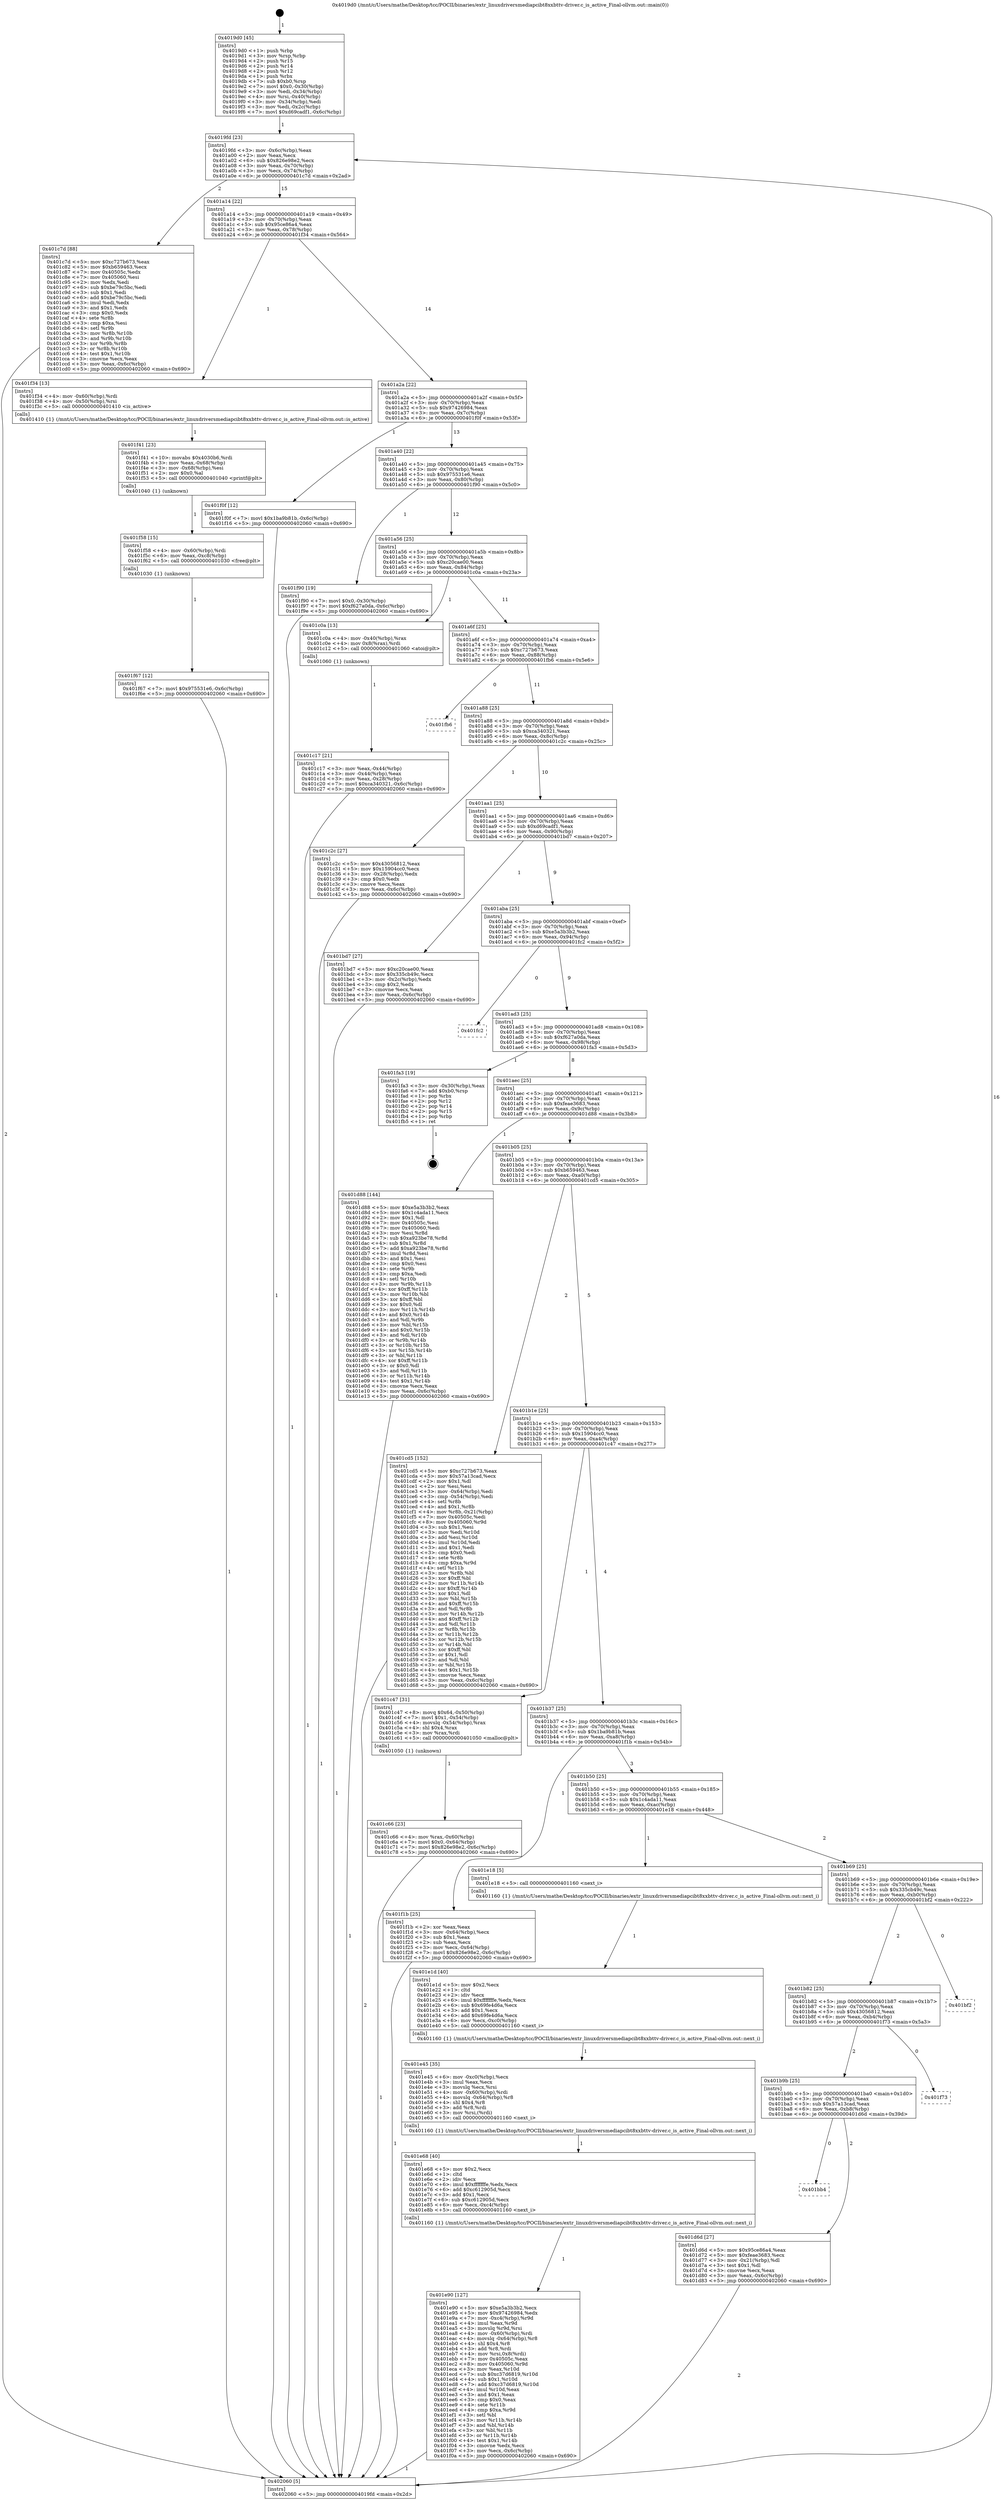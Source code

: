 digraph "0x4019d0" {
  label = "0x4019d0 (/mnt/c/Users/mathe/Desktop/tcc/POCII/binaries/extr_linuxdriversmediapcibt8xxbttv-driver.c_is_active_Final-ollvm.out::main(0))"
  labelloc = "t"
  node[shape=record]

  Entry [label="",width=0.3,height=0.3,shape=circle,fillcolor=black,style=filled]
  "0x4019fd" [label="{
     0x4019fd [23]\l
     | [instrs]\l
     &nbsp;&nbsp;0x4019fd \<+3\>: mov -0x6c(%rbp),%eax\l
     &nbsp;&nbsp;0x401a00 \<+2\>: mov %eax,%ecx\l
     &nbsp;&nbsp;0x401a02 \<+6\>: sub $0x826e98e2,%ecx\l
     &nbsp;&nbsp;0x401a08 \<+3\>: mov %eax,-0x70(%rbp)\l
     &nbsp;&nbsp;0x401a0b \<+3\>: mov %ecx,-0x74(%rbp)\l
     &nbsp;&nbsp;0x401a0e \<+6\>: je 0000000000401c7d \<main+0x2ad\>\l
  }"]
  "0x401c7d" [label="{
     0x401c7d [88]\l
     | [instrs]\l
     &nbsp;&nbsp;0x401c7d \<+5\>: mov $0xc727b673,%eax\l
     &nbsp;&nbsp;0x401c82 \<+5\>: mov $0xb659463,%ecx\l
     &nbsp;&nbsp;0x401c87 \<+7\>: mov 0x40505c,%edx\l
     &nbsp;&nbsp;0x401c8e \<+7\>: mov 0x405060,%esi\l
     &nbsp;&nbsp;0x401c95 \<+2\>: mov %edx,%edi\l
     &nbsp;&nbsp;0x401c97 \<+6\>: sub $0xbe79c5bc,%edi\l
     &nbsp;&nbsp;0x401c9d \<+3\>: sub $0x1,%edi\l
     &nbsp;&nbsp;0x401ca0 \<+6\>: add $0xbe79c5bc,%edi\l
     &nbsp;&nbsp;0x401ca6 \<+3\>: imul %edi,%edx\l
     &nbsp;&nbsp;0x401ca9 \<+3\>: and $0x1,%edx\l
     &nbsp;&nbsp;0x401cac \<+3\>: cmp $0x0,%edx\l
     &nbsp;&nbsp;0x401caf \<+4\>: sete %r8b\l
     &nbsp;&nbsp;0x401cb3 \<+3\>: cmp $0xa,%esi\l
     &nbsp;&nbsp;0x401cb6 \<+4\>: setl %r9b\l
     &nbsp;&nbsp;0x401cba \<+3\>: mov %r8b,%r10b\l
     &nbsp;&nbsp;0x401cbd \<+3\>: and %r9b,%r10b\l
     &nbsp;&nbsp;0x401cc0 \<+3\>: xor %r9b,%r8b\l
     &nbsp;&nbsp;0x401cc3 \<+3\>: or %r8b,%r10b\l
     &nbsp;&nbsp;0x401cc6 \<+4\>: test $0x1,%r10b\l
     &nbsp;&nbsp;0x401cca \<+3\>: cmovne %ecx,%eax\l
     &nbsp;&nbsp;0x401ccd \<+3\>: mov %eax,-0x6c(%rbp)\l
     &nbsp;&nbsp;0x401cd0 \<+5\>: jmp 0000000000402060 \<main+0x690\>\l
  }"]
  "0x401a14" [label="{
     0x401a14 [22]\l
     | [instrs]\l
     &nbsp;&nbsp;0x401a14 \<+5\>: jmp 0000000000401a19 \<main+0x49\>\l
     &nbsp;&nbsp;0x401a19 \<+3\>: mov -0x70(%rbp),%eax\l
     &nbsp;&nbsp;0x401a1c \<+5\>: sub $0x95ce86a4,%eax\l
     &nbsp;&nbsp;0x401a21 \<+3\>: mov %eax,-0x78(%rbp)\l
     &nbsp;&nbsp;0x401a24 \<+6\>: je 0000000000401f34 \<main+0x564\>\l
  }"]
  Exit [label="",width=0.3,height=0.3,shape=circle,fillcolor=black,style=filled,peripheries=2]
  "0x401f34" [label="{
     0x401f34 [13]\l
     | [instrs]\l
     &nbsp;&nbsp;0x401f34 \<+4\>: mov -0x60(%rbp),%rdi\l
     &nbsp;&nbsp;0x401f38 \<+4\>: mov -0x50(%rbp),%rsi\l
     &nbsp;&nbsp;0x401f3c \<+5\>: call 0000000000401410 \<is_active\>\l
     | [calls]\l
     &nbsp;&nbsp;0x401410 \{1\} (/mnt/c/Users/mathe/Desktop/tcc/POCII/binaries/extr_linuxdriversmediapcibt8xxbttv-driver.c_is_active_Final-ollvm.out::is_active)\l
  }"]
  "0x401a2a" [label="{
     0x401a2a [22]\l
     | [instrs]\l
     &nbsp;&nbsp;0x401a2a \<+5\>: jmp 0000000000401a2f \<main+0x5f\>\l
     &nbsp;&nbsp;0x401a2f \<+3\>: mov -0x70(%rbp),%eax\l
     &nbsp;&nbsp;0x401a32 \<+5\>: sub $0x97426984,%eax\l
     &nbsp;&nbsp;0x401a37 \<+3\>: mov %eax,-0x7c(%rbp)\l
     &nbsp;&nbsp;0x401a3a \<+6\>: je 0000000000401f0f \<main+0x53f\>\l
  }"]
  "0x401f67" [label="{
     0x401f67 [12]\l
     | [instrs]\l
     &nbsp;&nbsp;0x401f67 \<+7\>: movl $0x975531e6,-0x6c(%rbp)\l
     &nbsp;&nbsp;0x401f6e \<+5\>: jmp 0000000000402060 \<main+0x690\>\l
  }"]
  "0x401f0f" [label="{
     0x401f0f [12]\l
     | [instrs]\l
     &nbsp;&nbsp;0x401f0f \<+7\>: movl $0x1ba9b81b,-0x6c(%rbp)\l
     &nbsp;&nbsp;0x401f16 \<+5\>: jmp 0000000000402060 \<main+0x690\>\l
  }"]
  "0x401a40" [label="{
     0x401a40 [22]\l
     | [instrs]\l
     &nbsp;&nbsp;0x401a40 \<+5\>: jmp 0000000000401a45 \<main+0x75\>\l
     &nbsp;&nbsp;0x401a45 \<+3\>: mov -0x70(%rbp),%eax\l
     &nbsp;&nbsp;0x401a48 \<+5\>: sub $0x975531e6,%eax\l
     &nbsp;&nbsp;0x401a4d \<+3\>: mov %eax,-0x80(%rbp)\l
     &nbsp;&nbsp;0x401a50 \<+6\>: je 0000000000401f90 \<main+0x5c0\>\l
  }"]
  "0x401f58" [label="{
     0x401f58 [15]\l
     | [instrs]\l
     &nbsp;&nbsp;0x401f58 \<+4\>: mov -0x60(%rbp),%rdi\l
     &nbsp;&nbsp;0x401f5c \<+6\>: mov %eax,-0xc8(%rbp)\l
     &nbsp;&nbsp;0x401f62 \<+5\>: call 0000000000401030 \<free@plt\>\l
     | [calls]\l
     &nbsp;&nbsp;0x401030 \{1\} (unknown)\l
  }"]
  "0x401f90" [label="{
     0x401f90 [19]\l
     | [instrs]\l
     &nbsp;&nbsp;0x401f90 \<+7\>: movl $0x0,-0x30(%rbp)\l
     &nbsp;&nbsp;0x401f97 \<+7\>: movl $0xf627a0da,-0x6c(%rbp)\l
     &nbsp;&nbsp;0x401f9e \<+5\>: jmp 0000000000402060 \<main+0x690\>\l
  }"]
  "0x401a56" [label="{
     0x401a56 [25]\l
     | [instrs]\l
     &nbsp;&nbsp;0x401a56 \<+5\>: jmp 0000000000401a5b \<main+0x8b\>\l
     &nbsp;&nbsp;0x401a5b \<+3\>: mov -0x70(%rbp),%eax\l
     &nbsp;&nbsp;0x401a5e \<+5\>: sub $0xc20cae00,%eax\l
     &nbsp;&nbsp;0x401a63 \<+6\>: mov %eax,-0x84(%rbp)\l
     &nbsp;&nbsp;0x401a69 \<+6\>: je 0000000000401c0a \<main+0x23a\>\l
  }"]
  "0x401f41" [label="{
     0x401f41 [23]\l
     | [instrs]\l
     &nbsp;&nbsp;0x401f41 \<+10\>: movabs $0x4030b6,%rdi\l
     &nbsp;&nbsp;0x401f4b \<+3\>: mov %eax,-0x68(%rbp)\l
     &nbsp;&nbsp;0x401f4e \<+3\>: mov -0x68(%rbp),%esi\l
     &nbsp;&nbsp;0x401f51 \<+2\>: mov $0x0,%al\l
     &nbsp;&nbsp;0x401f53 \<+5\>: call 0000000000401040 \<printf@plt\>\l
     | [calls]\l
     &nbsp;&nbsp;0x401040 \{1\} (unknown)\l
  }"]
  "0x401c0a" [label="{
     0x401c0a [13]\l
     | [instrs]\l
     &nbsp;&nbsp;0x401c0a \<+4\>: mov -0x40(%rbp),%rax\l
     &nbsp;&nbsp;0x401c0e \<+4\>: mov 0x8(%rax),%rdi\l
     &nbsp;&nbsp;0x401c12 \<+5\>: call 0000000000401060 \<atoi@plt\>\l
     | [calls]\l
     &nbsp;&nbsp;0x401060 \{1\} (unknown)\l
  }"]
  "0x401a6f" [label="{
     0x401a6f [25]\l
     | [instrs]\l
     &nbsp;&nbsp;0x401a6f \<+5\>: jmp 0000000000401a74 \<main+0xa4\>\l
     &nbsp;&nbsp;0x401a74 \<+3\>: mov -0x70(%rbp),%eax\l
     &nbsp;&nbsp;0x401a77 \<+5\>: sub $0xc727b673,%eax\l
     &nbsp;&nbsp;0x401a7c \<+6\>: mov %eax,-0x88(%rbp)\l
     &nbsp;&nbsp;0x401a82 \<+6\>: je 0000000000401fb6 \<main+0x5e6\>\l
  }"]
  "0x401e90" [label="{
     0x401e90 [127]\l
     | [instrs]\l
     &nbsp;&nbsp;0x401e90 \<+5\>: mov $0xe5a3b3b2,%ecx\l
     &nbsp;&nbsp;0x401e95 \<+5\>: mov $0x97426984,%edx\l
     &nbsp;&nbsp;0x401e9a \<+7\>: mov -0xc4(%rbp),%r9d\l
     &nbsp;&nbsp;0x401ea1 \<+4\>: imul %eax,%r9d\l
     &nbsp;&nbsp;0x401ea5 \<+3\>: movslq %r9d,%rsi\l
     &nbsp;&nbsp;0x401ea8 \<+4\>: mov -0x60(%rbp),%rdi\l
     &nbsp;&nbsp;0x401eac \<+4\>: movslq -0x64(%rbp),%r8\l
     &nbsp;&nbsp;0x401eb0 \<+4\>: shl $0x4,%r8\l
     &nbsp;&nbsp;0x401eb4 \<+3\>: add %r8,%rdi\l
     &nbsp;&nbsp;0x401eb7 \<+4\>: mov %rsi,0x8(%rdi)\l
     &nbsp;&nbsp;0x401ebb \<+7\>: mov 0x40505c,%eax\l
     &nbsp;&nbsp;0x401ec2 \<+8\>: mov 0x405060,%r9d\l
     &nbsp;&nbsp;0x401eca \<+3\>: mov %eax,%r10d\l
     &nbsp;&nbsp;0x401ecd \<+7\>: sub $0xc37d6819,%r10d\l
     &nbsp;&nbsp;0x401ed4 \<+4\>: sub $0x1,%r10d\l
     &nbsp;&nbsp;0x401ed8 \<+7\>: add $0xc37d6819,%r10d\l
     &nbsp;&nbsp;0x401edf \<+4\>: imul %r10d,%eax\l
     &nbsp;&nbsp;0x401ee3 \<+3\>: and $0x1,%eax\l
     &nbsp;&nbsp;0x401ee6 \<+3\>: cmp $0x0,%eax\l
     &nbsp;&nbsp;0x401ee9 \<+4\>: sete %r11b\l
     &nbsp;&nbsp;0x401eed \<+4\>: cmp $0xa,%r9d\l
     &nbsp;&nbsp;0x401ef1 \<+3\>: setl %bl\l
     &nbsp;&nbsp;0x401ef4 \<+3\>: mov %r11b,%r14b\l
     &nbsp;&nbsp;0x401ef7 \<+3\>: and %bl,%r14b\l
     &nbsp;&nbsp;0x401efa \<+3\>: xor %bl,%r11b\l
     &nbsp;&nbsp;0x401efd \<+3\>: or %r11b,%r14b\l
     &nbsp;&nbsp;0x401f00 \<+4\>: test $0x1,%r14b\l
     &nbsp;&nbsp;0x401f04 \<+3\>: cmovne %edx,%ecx\l
     &nbsp;&nbsp;0x401f07 \<+3\>: mov %ecx,-0x6c(%rbp)\l
     &nbsp;&nbsp;0x401f0a \<+5\>: jmp 0000000000402060 \<main+0x690\>\l
  }"]
  "0x401fb6" [label="{
     0x401fb6\l
  }", style=dashed]
  "0x401a88" [label="{
     0x401a88 [25]\l
     | [instrs]\l
     &nbsp;&nbsp;0x401a88 \<+5\>: jmp 0000000000401a8d \<main+0xbd\>\l
     &nbsp;&nbsp;0x401a8d \<+3\>: mov -0x70(%rbp),%eax\l
     &nbsp;&nbsp;0x401a90 \<+5\>: sub $0xca340321,%eax\l
     &nbsp;&nbsp;0x401a95 \<+6\>: mov %eax,-0x8c(%rbp)\l
     &nbsp;&nbsp;0x401a9b \<+6\>: je 0000000000401c2c \<main+0x25c\>\l
  }"]
  "0x401e68" [label="{
     0x401e68 [40]\l
     | [instrs]\l
     &nbsp;&nbsp;0x401e68 \<+5\>: mov $0x2,%ecx\l
     &nbsp;&nbsp;0x401e6d \<+1\>: cltd\l
     &nbsp;&nbsp;0x401e6e \<+2\>: idiv %ecx\l
     &nbsp;&nbsp;0x401e70 \<+6\>: imul $0xfffffffe,%edx,%ecx\l
     &nbsp;&nbsp;0x401e76 \<+6\>: add $0xc612905d,%ecx\l
     &nbsp;&nbsp;0x401e7c \<+3\>: add $0x1,%ecx\l
     &nbsp;&nbsp;0x401e7f \<+6\>: sub $0xc612905d,%ecx\l
     &nbsp;&nbsp;0x401e85 \<+6\>: mov %ecx,-0xc4(%rbp)\l
     &nbsp;&nbsp;0x401e8b \<+5\>: call 0000000000401160 \<next_i\>\l
     | [calls]\l
     &nbsp;&nbsp;0x401160 \{1\} (/mnt/c/Users/mathe/Desktop/tcc/POCII/binaries/extr_linuxdriversmediapcibt8xxbttv-driver.c_is_active_Final-ollvm.out::next_i)\l
  }"]
  "0x401c2c" [label="{
     0x401c2c [27]\l
     | [instrs]\l
     &nbsp;&nbsp;0x401c2c \<+5\>: mov $0x43056812,%eax\l
     &nbsp;&nbsp;0x401c31 \<+5\>: mov $0x15904cc0,%ecx\l
     &nbsp;&nbsp;0x401c36 \<+3\>: mov -0x28(%rbp),%edx\l
     &nbsp;&nbsp;0x401c39 \<+3\>: cmp $0x0,%edx\l
     &nbsp;&nbsp;0x401c3c \<+3\>: cmove %ecx,%eax\l
     &nbsp;&nbsp;0x401c3f \<+3\>: mov %eax,-0x6c(%rbp)\l
     &nbsp;&nbsp;0x401c42 \<+5\>: jmp 0000000000402060 \<main+0x690\>\l
  }"]
  "0x401aa1" [label="{
     0x401aa1 [25]\l
     | [instrs]\l
     &nbsp;&nbsp;0x401aa1 \<+5\>: jmp 0000000000401aa6 \<main+0xd6\>\l
     &nbsp;&nbsp;0x401aa6 \<+3\>: mov -0x70(%rbp),%eax\l
     &nbsp;&nbsp;0x401aa9 \<+5\>: sub $0xd69cadf1,%eax\l
     &nbsp;&nbsp;0x401aae \<+6\>: mov %eax,-0x90(%rbp)\l
     &nbsp;&nbsp;0x401ab4 \<+6\>: je 0000000000401bd7 \<main+0x207\>\l
  }"]
  "0x401e45" [label="{
     0x401e45 [35]\l
     | [instrs]\l
     &nbsp;&nbsp;0x401e45 \<+6\>: mov -0xc0(%rbp),%ecx\l
     &nbsp;&nbsp;0x401e4b \<+3\>: imul %eax,%ecx\l
     &nbsp;&nbsp;0x401e4e \<+3\>: movslq %ecx,%rsi\l
     &nbsp;&nbsp;0x401e51 \<+4\>: mov -0x60(%rbp),%rdi\l
     &nbsp;&nbsp;0x401e55 \<+4\>: movslq -0x64(%rbp),%r8\l
     &nbsp;&nbsp;0x401e59 \<+4\>: shl $0x4,%r8\l
     &nbsp;&nbsp;0x401e5d \<+3\>: add %r8,%rdi\l
     &nbsp;&nbsp;0x401e60 \<+3\>: mov %rsi,(%rdi)\l
     &nbsp;&nbsp;0x401e63 \<+5\>: call 0000000000401160 \<next_i\>\l
     | [calls]\l
     &nbsp;&nbsp;0x401160 \{1\} (/mnt/c/Users/mathe/Desktop/tcc/POCII/binaries/extr_linuxdriversmediapcibt8xxbttv-driver.c_is_active_Final-ollvm.out::next_i)\l
  }"]
  "0x401bd7" [label="{
     0x401bd7 [27]\l
     | [instrs]\l
     &nbsp;&nbsp;0x401bd7 \<+5\>: mov $0xc20cae00,%eax\l
     &nbsp;&nbsp;0x401bdc \<+5\>: mov $0x335cb49c,%ecx\l
     &nbsp;&nbsp;0x401be1 \<+3\>: mov -0x2c(%rbp),%edx\l
     &nbsp;&nbsp;0x401be4 \<+3\>: cmp $0x2,%edx\l
     &nbsp;&nbsp;0x401be7 \<+3\>: cmovne %ecx,%eax\l
     &nbsp;&nbsp;0x401bea \<+3\>: mov %eax,-0x6c(%rbp)\l
     &nbsp;&nbsp;0x401bed \<+5\>: jmp 0000000000402060 \<main+0x690\>\l
  }"]
  "0x401aba" [label="{
     0x401aba [25]\l
     | [instrs]\l
     &nbsp;&nbsp;0x401aba \<+5\>: jmp 0000000000401abf \<main+0xef\>\l
     &nbsp;&nbsp;0x401abf \<+3\>: mov -0x70(%rbp),%eax\l
     &nbsp;&nbsp;0x401ac2 \<+5\>: sub $0xe5a3b3b2,%eax\l
     &nbsp;&nbsp;0x401ac7 \<+6\>: mov %eax,-0x94(%rbp)\l
     &nbsp;&nbsp;0x401acd \<+6\>: je 0000000000401fc2 \<main+0x5f2\>\l
  }"]
  "0x402060" [label="{
     0x402060 [5]\l
     | [instrs]\l
     &nbsp;&nbsp;0x402060 \<+5\>: jmp 00000000004019fd \<main+0x2d\>\l
  }"]
  "0x4019d0" [label="{
     0x4019d0 [45]\l
     | [instrs]\l
     &nbsp;&nbsp;0x4019d0 \<+1\>: push %rbp\l
     &nbsp;&nbsp;0x4019d1 \<+3\>: mov %rsp,%rbp\l
     &nbsp;&nbsp;0x4019d4 \<+2\>: push %r15\l
     &nbsp;&nbsp;0x4019d6 \<+2\>: push %r14\l
     &nbsp;&nbsp;0x4019d8 \<+2\>: push %r12\l
     &nbsp;&nbsp;0x4019da \<+1\>: push %rbx\l
     &nbsp;&nbsp;0x4019db \<+7\>: sub $0xb0,%rsp\l
     &nbsp;&nbsp;0x4019e2 \<+7\>: movl $0x0,-0x30(%rbp)\l
     &nbsp;&nbsp;0x4019e9 \<+3\>: mov %edi,-0x34(%rbp)\l
     &nbsp;&nbsp;0x4019ec \<+4\>: mov %rsi,-0x40(%rbp)\l
     &nbsp;&nbsp;0x4019f0 \<+3\>: mov -0x34(%rbp),%edi\l
     &nbsp;&nbsp;0x4019f3 \<+3\>: mov %edi,-0x2c(%rbp)\l
     &nbsp;&nbsp;0x4019f6 \<+7\>: movl $0xd69cadf1,-0x6c(%rbp)\l
  }"]
  "0x401c17" [label="{
     0x401c17 [21]\l
     | [instrs]\l
     &nbsp;&nbsp;0x401c17 \<+3\>: mov %eax,-0x44(%rbp)\l
     &nbsp;&nbsp;0x401c1a \<+3\>: mov -0x44(%rbp),%eax\l
     &nbsp;&nbsp;0x401c1d \<+3\>: mov %eax,-0x28(%rbp)\l
     &nbsp;&nbsp;0x401c20 \<+7\>: movl $0xca340321,-0x6c(%rbp)\l
     &nbsp;&nbsp;0x401c27 \<+5\>: jmp 0000000000402060 \<main+0x690\>\l
  }"]
  "0x401e1d" [label="{
     0x401e1d [40]\l
     | [instrs]\l
     &nbsp;&nbsp;0x401e1d \<+5\>: mov $0x2,%ecx\l
     &nbsp;&nbsp;0x401e22 \<+1\>: cltd\l
     &nbsp;&nbsp;0x401e23 \<+2\>: idiv %ecx\l
     &nbsp;&nbsp;0x401e25 \<+6\>: imul $0xfffffffe,%edx,%ecx\l
     &nbsp;&nbsp;0x401e2b \<+6\>: sub $0x69fe4d6a,%ecx\l
     &nbsp;&nbsp;0x401e31 \<+3\>: add $0x1,%ecx\l
     &nbsp;&nbsp;0x401e34 \<+6\>: add $0x69fe4d6a,%ecx\l
     &nbsp;&nbsp;0x401e3a \<+6\>: mov %ecx,-0xc0(%rbp)\l
     &nbsp;&nbsp;0x401e40 \<+5\>: call 0000000000401160 \<next_i\>\l
     | [calls]\l
     &nbsp;&nbsp;0x401160 \{1\} (/mnt/c/Users/mathe/Desktop/tcc/POCII/binaries/extr_linuxdriversmediapcibt8xxbttv-driver.c_is_active_Final-ollvm.out::next_i)\l
  }"]
  "0x401fc2" [label="{
     0x401fc2\l
  }", style=dashed]
  "0x401ad3" [label="{
     0x401ad3 [25]\l
     | [instrs]\l
     &nbsp;&nbsp;0x401ad3 \<+5\>: jmp 0000000000401ad8 \<main+0x108\>\l
     &nbsp;&nbsp;0x401ad8 \<+3\>: mov -0x70(%rbp),%eax\l
     &nbsp;&nbsp;0x401adb \<+5\>: sub $0xf627a0da,%eax\l
     &nbsp;&nbsp;0x401ae0 \<+6\>: mov %eax,-0x98(%rbp)\l
     &nbsp;&nbsp;0x401ae6 \<+6\>: je 0000000000401fa3 \<main+0x5d3\>\l
  }"]
  "0x401bb4" [label="{
     0x401bb4\l
  }", style=dashed]
  "0x401fa3" [label="{
     0x401fa3 [19]\l
     | [instrs]\l
     &nbsp;&nbsp;0x401fa3 \<+3\>: mov -0x30(%rbp),%eax\l
     &nbsp;&nbsp;0x401fa6 \<+7\>: add $0xb0,%rsp\l
     &nbsp;&nbsp;0x401fad \<+1\>: pop %rbx\l
     &nbsp;&nbsp;0x401fae \<+2\>: pop %r12\l
     &nbsp;&nbsp;0x401fb0 \<+2\>: pop %r14\l
     &nbsp;&nbsp;0x401fb2 \<+2\>: pop %r15\l
     &nbsp;&nbsp;0x401fb4 \<+1\>: pop %rbp\l
     &nbsp;&nbsp;0x401fb5 \<+1\>: ret\l
  }"]
  "0x401aec" [label="{
     0x401aec [25]\l
     | [instrs]\l
     &nbsp;&nbsp;0x401aec \<+5\>: jmp 0000000000401af1 \<main+0x121\>\l
     &nbsp;&nbsp;0x401af1 \<+3\>: mov -0x70(%rbp),%eax\l
     &nbsp;&nbsp;0x401af4 \<+5\>: sub $0xfeae3683,%eax\l
     &nbsp;&nbsp;0x401af9 \<+6\>: mov %eax,-0x9c(%rbp)\l
     &nbsp;&nbsp;0x401aff \<+6\>: je 0000000000401d88 \<main+0x3b8\>\l
  }"]
  "0x401d6d" [label="{
     0x401d6d [27]\l
     | [instrs]\l
     &nbsp;&nbsp;0x401d6d \<+5\>: mov $0x95ce86a4,%eax\l
     &nbsp;&nbsp;0x401d72 \<+5\>: mov $0xfeae3683,%ecx\l
     &nbsp;&nbsp;0x401d77 \<+3\>: mov -0x21(%rbp),%dl\l
     &nbsp;&nbsp;0x401d7a \<+3\>: test $0x1,%dl\l
     &nbsp;&nbsp;0x401d7d \<+3\>: cmovne %ecx,%eax\l
     &nbsp;&nbsp;0x401d80 \<+3\>: mov %eax,-0x6c(%rbp)\l
     &nbsp;&nbsp;0x401d83 \<+5\>: jmp 0000000000402060 \<main+0x690\>\l
  }"]
  "0x401d88" [label="{
     0x401d88 [144]\l
     | [instrs]\l
     &nbsp;&nbsp;0x401d88 \<+5\>: mov $0xe5a3b3b2,%eax\l
     &nbsp;&nbsp;0x401d8d \<+5\>: mov $0x1c4ada11,%ecx\l
     &nbsp;&nbsp;0x401d92 \<+2\>: mov $0x1,%dl\l
     &nbsp;&nbsp;0x401d94 \<+7\>: mov 0x40505c,%esi\l
     &nbsp;&nbsp;0x401d9b \<+7\>: mov 0x405060,%edi\l
     &nbsp;&nbsp;0x401da2 \<+3\>: mov %esi,%r8d\l
     &nbsp;&nbsp;0x401da5 \<+7\>: sub $0xa923be78,%r8d\l
     &nbsp;&nbsp;0x401dac \<+4\>: sub $0x1,%r8d\l
     &nbsp;&nbsp;0x401db0 \<+7\>: add $0xa923be78,%r8d\l
     &nbsp;&nbsp;0x401db7 \<+4\>: imul %r8d,%esi\l
     &nbsp;&nbsp;0x401dbb \<+3\>: and $0x1,%esi\l
     &nbsp;&nbsp;0x401dbe \<+3\>: cmp $0x0,%esi\l
     &nbsp;&nbsp;0x401dc1 \<+4\>: sete %r9b\l
     &nbsp;&nbsp;0x401dc5 \<+3\>: cmp $0xa,%edi\l
     &nbsp;&nbsp;0x401dc8 \<+4\>: setl %r10b\l
     &nbsp;&nbsp;0x401dcc \<+3\>: mov %r9b,%r11b\l
     &nbsp;&nbsp;0x401dcf \<+4\>: xor $0xff,%r11b\l
     &nbsp;&nbsp;0x401dd3 \<+3\>: mov %r10b,%bl\l
     &nbsp;&nbsp;0x401dd6 \<+3\>: xor $0xff,%bl\l
     &nbsp;&nbsp;0x401dd9 \<+3\>: xor $0x0,%dl\l
     &nbsp;&nbsp;0x401ddc \<+3\>: mov %r11b,%r14b\l
     &nbsp;&nbsp;0x401ddf \<+4\>: and $0x0,%r14b\l
     &nbsp;&nbsp;0x401de3 \<+3\>: and %dl,%r9b\l
     &nbsp;&nbsp;0x401de6 \<+3\>: mov %bl,%r15b\l
     &nbsp;&nbsp;0x401de9 \<+4\>: and $0x0,%r15b\l
     &nbsp;&nbsp;0x401ded \<+3\>: and %dl,%r10b\l
     &nbsp;&nbsp;0x401df0 \<+3\>: or %r9b,%r14b\l
     &nbsp;&nbsp;0x401df3 \<+3\>: or %r10b,%r15b\l
     &nbsp;&nbsp;0x401df6 \<+3\>: xor %r15b,%r14b\l
     &nbsp;&nbsp;0x401df9 \<+3\>: or %bl,%r11b\l
     &nbsp;&nbsp;0x401dfc \<+4\>: xor $0xff,%r11b\l
     &nbsp;&nbsp;0x401e00 \<+3\>: or $0x0,%dl\l
     &nbsp;&nbsp;0x401e03 \<+3\>: and %dl,%r11b\l
     &nbsp;&nbsp;0x401e06 \<+3\>: or %r11b,%r14b\l
     &nbsp;&nbsp;0x401e09 \<+4\>: test $0x1,%r14b\l
     &nbsp;&nbsp;0x401e0d \<+3\>: cmovne %ecx,%eax\l
     &nbsp;&nbsp;0x401e10 \<+3\>: mov %eax,-0x6c(%rbp)\l
     &nbsp;&nbsp;0x401e13 \<+5\>: jmp 0000000000402060 \<main+0x690\>\l
  }"]
  "0x401b05" [label="{
     0x401b05 [25]\l
     | [instrs]\l
     &nbsp;&nbsp;0x401b05 \<+5\>: jmp 0000000000401b0a \<main+0x13a\>\l
     &nbsp;&nbsp;0x401b0a \<+3\>: mov -0x70(%rbp),%eax\l
     &nbsp;&nbsp;0x401b0d \<+5\>: sub $0xb659463,%eax\l
     &nbsp;&nbsp;0x401b12 \<+6\>: mov %eax,-0xa0(%rbp)\l
     &nbsp;&nbsp;0x401b18 \<+6\>: je 0000000000401cd5 \<main+0x305\>\l
  }"]
  "0x401b9b" [label="{
     0x401b9b [25]\l
     | [instrs]\l
     &nbsp;&nbsp;0x401b9b \<+5\>: jmp 0000000000401ba0 \<main+0x1d0\>\l
     &nbsp;&nbsp;0x401ba0 \<+3\>: mov -0x70(%rbp),%eax\l
     &nbsp;&nbsp;0x401ba3 \<+5\>: sub $0x57a13cad,%eax\l
     &nbsp;&nbsp;0x401ba8 \<+6\>: mov %eax,-0xb8(%rbp)\l
     &nbsp;&nbsp;0x401bae \<+6\>: je 0000000000401d6d \<main+0x39d\>\l
  }"]
  "0x401cd5" [label="{
     0x401cd5 [152]\l
     | [instrs]\l
     &nbsp;&nbsp;0x401cd5 \<+5\>: mov $0xc727b673,%eax\l
     &nbsp;&nbsp;0x401cda \<+5\>: mov $0x57a13cad,%ecx\l
     &nbsp;&nbsp;0x401cdf \<+2\>: mov $0x1,%dl\l
     &nbsp;&nbsp;0x401ce1 \<+2\>: xor %esi,%esi\l
     &nbsp;&nbsp;0x401ce3 \<+3\>: mov -0x64(%rbp),%edi\l
     &nbsp;&nbsp;0x401ce6 \<+3\>: cmp -0x54(%rbp),%edi\l
     &nbsp;&nbsp;0x401ce9 \<+4\>: setl %r8b\l
     &nbsp;&nbsp;0x401ced \<+4\>: and $0x1,%r8b\l
     &nbsp;&nbsp;0x401cf1 \<+4\>: mov %r8b,-0x21(%rbp)\l
     &nbsp;&nbsp;0x401cf5 \<+7\>: mov 0x40505c,%edi\l
     &nbsp;&nbsp;0x401cfc \<+8\>: mov 0x405060,%r9d\l
     &nbsp;&nbsp;0x401d04 \<+3\>: sub $0x1,%esi\l
     &nbsp;&nbsp;0x401d07 \<+3\>: mov %edi,%r10d\l
     &nbsp;&nbsp;0x401d0a \<+3\>: add %esi,%r10d\l
     &nbsp;&nbsp;0x401d0d \<+4\>: imul %r10d,%edi\l
     &nbsp;&nbsp;0x401d11 \<+3\>: and $0x1,%edi\l
     &nbsp;&nbsp;0x401d14 \<+3\>: cmp $0x0,%edi\l
     &nbsp;&nbsp;0x401d17 \<+4\>: sete %r8b\l
     &nbsp;&nbsp;0x401d1b \<+4\>: cmp $0xa,%r9d\l
     &nbsp;&nbsp;0x401d1f \<+4\>: setl %r11b\l
     &nbsp;&nbsp;0x401d23 \<+3\>: mov %r8b,%bl\l
     &nbsp;&nbsp;0x401d26 \<+3\>: xor $0xff,%bl\l
     &nbsp;&nbsp;0x401d29 \<+3\>: mov %r11b,%r14b\l
     &nbsp;&nbsp;0x401d2c \<+4\>: xor $0xff,%r14b\l
     &nbsp;&nbsp;0x401d30 \<+3\>: xor $0x1,%dl\l
     &nbsp;&nbsp;0x401d33 \<+3\>: mov %bl,%r15b\l
     &nbsp;&nbsp;0x401d36 \<+4\>: and $0xff,%r15b\l
     &nbsp;&nbsp;0x401d3a \<+3\>: and %dl,%r8b\l
     &nbsp;&nbsp;0x401d3d \<+3\>: mov %r14b,%r12b\l
     &nbsp;&nbsp;0x401d40 \<+4\>: and $0xff,%r12b\l
     &nbsp;&nbsp;0x401d44 \<+3\>: and %dl,%r11b\l
     &nbsp;&nbsp;0x401d47 \<+3\>: or %r8b,%r15b\l
     &nbsp;&nbsp;0x401d4a \<+3\>: or %r11b,%r12b\l
     &nbsp;&nbsp;0x401d4d \<+3\>: xor %r12b,%r15b\l
     &nbsp;&nbsp;0x401d50 \<+3\>: or %r14b,%bl\l
     &nbsp;&nbsp;0x401d53 \<+3\>: xor $0xff,%bl\l
     &nbsp;&nbsp;0x401d56 \<+3\>: or $0x1,%dl\l
     &nbsp;&nbsp;0x401d59 \<+2\>: and %dl,%bl\l
     &nbsp;&nbsp;0x401d5b \<+3\>: or %bl,%r15b\l
     &nbsp;&nbsp;0x401d5e \<+4\>: test $0x1,%r15b\l
     &nbsp;&nbsp;0x401d62 \<+3\>: cmovne %ecx,%eax\l
     &nbsp;&nbsp;0x401d65 \<+3\>: mov %eax,-0x6c(%rbp)\l
     &nbsp;&nbsp;0x401d68 \<+5\>: jmp 0000000000402060 \<main+0x690\>\l
  }"]
  "0x401b1e" [label="{
     0x401b1e [25]\l
     | [instrs]\l
     &nbsp;&nbsp;0x401b1e \<+5\>: jmp 0000000000401b23 \<main+0x153\>\l
     &nbsp;&nbsp;0x401b23 \<+3\>: mov -0x70(%rbp),%eax\l
     &nbsp;&nbsp;0x401b26 \<+5\>: sub $0x15904cc0,%eax\l
     &nbsp;&nbsp;0x401b2b \<+6\>: mov %eax,-0xa4(%rbp)\l
     &nbsp;&nbsp;0x401b31 \<+6\>: je 0000000000401c47 \<main+0x277\>\l
  }"]
  "0x401f73" [label="{
     0x401f73\l
  }", style=dashed]
  "0x401c47" [label="{
     0x401c47 [31]\l
     | [instrs]\l
     &nbsp;&nbsp;0x401c47 \<+8\>: movq $0x64,-0x50(%rbp)\l
     &nbsp;&nbsp;0x401c4f \<+7\>: movl $0x1,-0x54(%rbp)\l
     &nbsp;&nbsp;0x401c56 \<+4\>: movslq -0x54(%rbp),%rax\l
     &nbsp;&nbsp;0x401c5a \<+4\>: shl $0x4,%rax\l
     &nbsp;&nbsp;0x401c5e \<+3\>: mov %rax,%rdi\l
     &nbsp;&nbsp;0x401c61 \<+5\>: call 0000000000401050 \<malloc@plt\>\l
     | [calls]\l
     &nbsp;&nbsp;0x401050 \{1\} (unknown)\l
  }"]
  "0x401b37" [label="{
     0x401b37 [25]\l
     | [instrs]\l
     &nbsp;&nbsp;0x401b37 \<+5\>: jmp 0000000000401b3c \<main+0x16c\>\l
     &nbsp;&nbsp;0x401b3c \<+3\>: mov -0x70(%rbp),%eax\l
     &nbsp;&nbsp;0x401b3f \<+5\>: sub $0x1ba9b81b,%eax\l
     &nbsp;&nbsp;0x401b44 \<+6\>: mov %eax,-0xa8(%rbp)\l
     &nbsp;&nbsp;0x401b4a \<+6\>: je 0000000000401f1b \<main+0x54b\>\l
  }"]
  "0x401c66" [label="{
     0x401c66 [23]\l
     | [instrs]\l
     &nbsp;&nbsp;0x401c66 \<+4\>: mov %rax,-0x60(%rbp)\l
     &nbsp;&nbsp;0x401c6a \<+7\>: movl $0x0,-0x64(%rbp)\l
     &nbsp;&nbsp;0x401c71 \<+7\>: movl $0x826e98e2,-0x6c(%rbp)\l
     &nbsp;&nbsp;0x401c78 \<+5\>: jmp 0000000000402060 \<main+0x690\>\l
  }"]
  "0x401b82" [label="{
     0x401b82 [25]\l
     | [instrs]\l
     &nbsp;&nbsp;0x401b82 \<+5\>: jmp 0000000000401b87 \<main+0x1b7\>\l
     &nbsp;&nbsp;0x401b87 \<+3\>: mov -0x70(%rbp),%eax\l
     &nbsp;&nbsp;0x401b8a \<+5\>: sub $0x43056812,%eax\l
     &nbsp;&nbsp;0x401b8f \<+6\>: mov %eax,-0xb4(%rbp)\l
     &nbsp;&nbsp;0x401b95 \<+6\>: je 0000000000401f73 \<main+0x5a3\>\l
  }"]
  "0x401f1b" [label="{
     0x401f1b [25]\l
     | [instrs]\l
     &nbsp;&nbsp;0x401f1b \<+2\>: xor %eax,%eax\l
     &nbsp;&nbsp;0x401f1d \<+3\>: mov -0x64(%rbp),%ecx\l
     &nbsp;&nbsp;0x401f20 \<+3\>: sub $0x1,%eax\l
     &nbsp;&nbsp;0x401f23 \<+2\>: sub %eax,%ecx\l
     &nbsp;&nbsp;0x401f25 \<+3\>: mov %ecx,-0x64(%rbp)\l
     &nbsp;&nbsp;0x401f28 \<+7\>: movl $0x826e98e2,-0x6c(%rbp)\l
     &nbsp;&nbsp;0x401f2f \<+5\>: jmp 0000000000402060 \<main+0x690\>\l
  }"]
  "0x401b50" [label="{
     0x401b50 [25]\l
     | [instrs]\l
     &nbsp;&nbsp;0x401b50 \<+5\>: jmp 0000000000401b55 \<main+0x185\>\l
     &nbsp;&nbsp;0x401b55 \<+3\>: mov -0x70(%rbp),%eax\l
     &nbsp;&nbsp;0x401b58 \<+5\>: sub $0x1c4ada11,%eax\l
     &nbsp;&nbsp;0x401b5d \<+6\>: mov %eax,-0xac(%rbp)\l
     &nbsp;&nbsp;0x401b63 \<+6\>: je 0000000000401e18 \<main+0x448\>\l
  }"]
  "0x401bf2" [label="{
     0x401bf2\l
  }", style=dashed]
  "0x401e18" [label="{
     0x401e18 [5]\l
     | [instrs]\l
     &nbsp;&nbsp;0x401e18 \<+5\>: call 0000000000401160 \<next_i\>\l
     | [calls]\l
     &nbsp;&nbsp;0x401160 \{1\} (/mnt/c/Users/mathe/Desktop/tcc/POCII/binaries/extr_linuxdriversmediapcibt8xxbttv-driver.c_is_active_Final-ollvm.out::next_i)\l
  }"]
  "0x401b69" [label="{
     0x401b69 [25]\l
     | [instrs]\l
     &nbsp;&nbsp;0x401b69 \<+5\>: jmp 0000000000401b6e \<main+0x19e\>\l
     &nbsp;&nbsp;0x401b6e \<+3\>: mov -0x70(%rbp),%eax\l
     &nbsp;&nbsp;0x401b71 \<+5\>: sub $0x335cb49c,%eax\l
     &nbsp;&nbsp;0x401b76 \<+6\>: mov %eax,-0xb0(%rbp)\l
     &nbsp;&nbsp;0x401b7c \<+6\>: je 0000000000401bf2 \<main+0x222\>\l
  }"]
  Entry -> "0x4019d0" [label=" 1"]
  "0x4019fd" -> "0x401c7d" [label=" 2"]
  "0x4019fd" -> "0x401a14" [label=" 15"]
  "0x401fa3" -> Exit [label=" 1"]
  "0x401a14" -> "0x401f34" [label=" 1"]
  "0x401a14" -> "0x401a2a" [label=" 14"]
  "0x401f90" -> "0x402060" [label=" 1"]
  "0x401a2a" -> "0x401f0f" [label=" 1"]
  "0x401a2a" -> "0x401a40" [label=" 13"]
  "0x401f67" -> "0x402060" [label=" 1"]
  "0x401a40" -> "0x401f90" [label=" 1"]
  "0x401a40" -> "0x401a56" [label=" 12"]
  "0x401f58" -> "0x401f67" [label=" 1"]
  "0x401a56" -> "0x401c0a" [label=" 1"]
  "0x401a56" -> "0x401a6f" [label=" 11"]
  "0x401f41" -> "0x401f58" [label=" 1"]
  "0x401a6f" -> "0x401fb6" [label=" 0"]
  "0x401a6f" -> "0x401a88" [label=" 11"]
  "0x401f34" -> "0x401f41" [label=" 1"]
  "0x401a88" -> "0x401c2c" [label=" 1"]
  "0x401a88" -> "0x401aa1" [label=" 10"]
  "0x401f1b" -> "0x402060" [label=" 1"]
  "0x401aa1" -> "0x401bd7" [label=" 1"]
  "0x401aa1" -> "0x401aba" [label=" 9"]
  "0x401bd7" -> "0x402060" [label=" 1"]
  "0x4019d0" -> "0x4019fd" [label=" 1"]
  "0x402060" -> "0x4019fd" [label=" 16"]
  "0x401c0a" -> "0x401c17" [label=" 1"]
  "0x401c17" -> "0x402060" [label=" 1"]
  "0x401c2c" -> "0x402060" [label=" 1"]
  "0x401f0f" -> "0x402060" [label=" 1"]
  "0x401aba" -> "0x401fc2" [label=" 0"]
  "0x401aba" -> "0x401ad3" [label=" 9"]
  "0x401e90" -> "0x402060" [label=" 1"]
  "0x401ad3" -> "0x401fa3" [label=" 1"]
  "0x401ad3" -> "0x401aec" [label=" 8"]
  "0x401e68" -> "0x401e90" [label=" 1"]
  "0x401aec" -> "0x401d88" [label=" 1"]
  "0x401aec" -> "0x401b05" [label=" 7"]
  "0x401e45" -> "0x401e68" [label=" 1"]
  "0x401b05" -> "0x401cd5" [label=" 2"]
  "0x401b05" -> "0x401b1e" [label=" 5"]
  "0x401e18" -> "0x401e1d" [label=" 1"]
  "0x401b1e" -> "0x401c47" [label=" 1"]
  "0x401b1e" -> "0x401b37" [label=" 4"]
  "0x401c47" -> "0x401c66" [label=" 1"]
  "0x401c66" -> "0x402060" [label=" 1"]
  "0x401c7d" -> "0x402060" [label=" 2"]
  "0x401cd5" -> "0x402060" [label=" 2"]
  "0x401d88" -> "0x402060" [label=" 1"]
  "0x401b37" -> "0x401f1b" [label=" 1"]
  "0x401b37" -> "0x401b50" [label=" 3"]
  "0x401b9b" -> "0x401bb4" [label=" 0"]
  "0x401b50" -> "0x401e18" [label=" 1"]
  "0x401b50" -> "0x401b69" [label=" 2"]
  "0x401b9b" -> "0x401d6d" [label=" 2"]
  "0x401b69" -> "0x401bf2" [label=" 0"]
  "0x401b69" -> "0x401b82" [label=" 2"]
  "0x401d6d" -> "0x402060" [label=" 2"]
  "0x401b82" -> "0x401f73" [label=" 0"]
  "0x401b82" -> "0x401b9b" [label=" 2"]
  "0x401e1d" -> "0x401e45" [label=" 1"]
}
